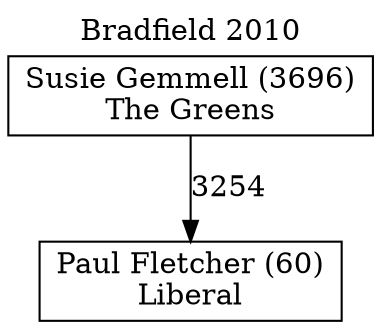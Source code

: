 // House preference flow
digraph "Paul Fletcher (60)_Bradfield_2010" {
	graph [label="Bradfield 2010" labelloc=t mclimit=10]
	node [shape=box]
	"Paul Fletcher (60)" [label="Paul Fletcher (60)
Liberal"]
	"Susie Gemmell (3696)" [label="Susie Gemmell (3696)
The Greens"]
	"Susie Gemmell (3696)" -> "Paul Fletcher (60)" [label=3254]
}

